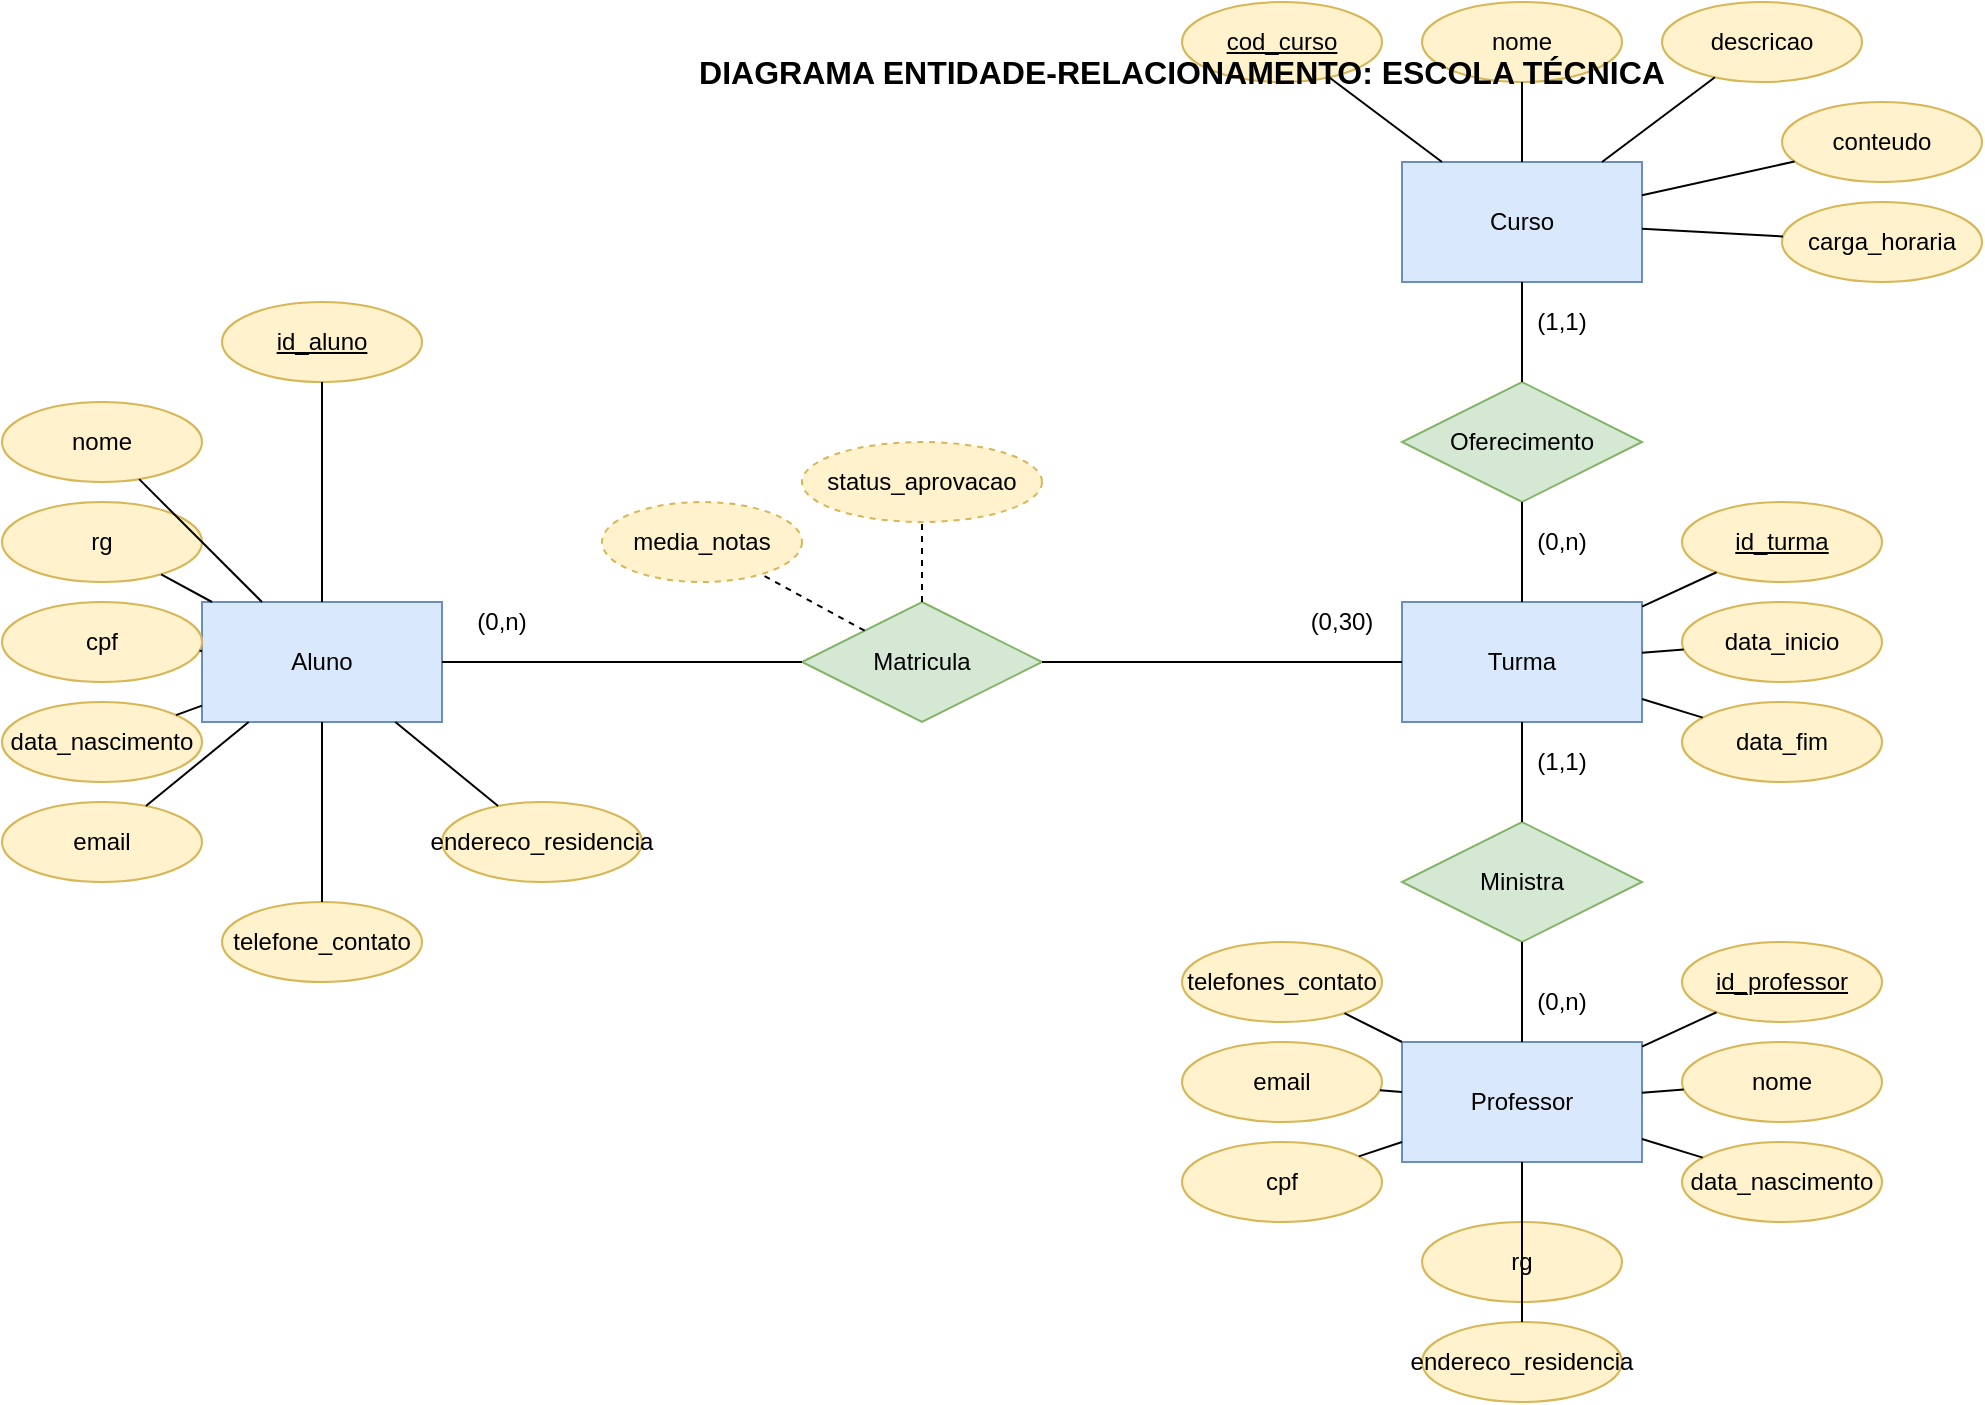 <mxfile version="21.0.0" type="device">
  <diagram id="Escola_Tecnica_ER" name="Modelo Conceitual - Escola Técnica">
    <mxGraphModel dx="1600" dy="900" grid="1" gridSize="10" guides="1" tooltips="1" connect="1" arrows="1" fold="1" page="1" pageScale="1" pageWidth="1169" pageHeight="827" math="0" shadow="0">
      <root>
        <mxCell id="0" />
        <mxCell id="1" parent="0" />

        <!-- Entidades -->
        <mxCell id="E1" value="Aluno" style="rounded=0;whiteSpace=wrap;html=1;fillColor=#dae8fc;strokeColor=#6c8ebf;" vertex="1" parent="1">
          <mxGeometry x="100" y="300" width="120" height="60" as="geometry" />
        </mxCell>
        <mxCell id="E2" value="Curso" style="rounded=0;whiteSpace=wrap;html=1;fillColor=#dae8fc;strokeColor=#6c8ebf;" vertex="1" parent="1">
          <mxGeometry x="700" y="80" width="120" height="60" as="geometry" />
        </mxCell>
        <mxCell id="E3" value="Turma" style="rounded=0;whiteSpace=wrap;html=1;fillColor=#dae8fc;strokeColor=#6c8ebf;" vertex="1" parent="1">
          <mxGeometry x="700" y="300" width="120" height="60" as="geometry" />
        </mxCell>
        <mxCell id="E4" value="Professor" style="rounded=0;whiteSpace=wrap;html=1;fillColor=#dae8fc;strokeColor=#6c8ebf;" vertex="1" parent="1">
          <mxGeometry x="700" y="520" width="120" height="60" as="geometry" />
        </mxCell>

        <!-- Atributos de Aluno -->
        <mxCell id="A1_1" value="id_aluno" style="ellipse;whiteSpace=wrap;html=1;fillColor=#fff2cc;strokeColor=#d6b656;fontStyle=4" vertex="1" parent="1">
          <mxGeometry x="110" y="150" width="100" height="40" as="geometry" />
        </mxCell>
        <mxCell id="A1_2" value="nome" style="ellipse;whiteSpace=wrap;html=1;fillColor=#fff2cc;strokeColor=#d6b656;" vertex="1" parent="1">
          <mxGeometry x="0" y="200" width="100" height="40" as="geometry" />
        </mxCell>
        <mxCell id="A1_3" value="rg" style="ellipse;whiteSpace=wrap;html=1;fillColor=#fff2cc;strokeColor=#d6b656;" vertex="1" parent="1">
          <mxGeometry x="0" y="250" width="100" height="40" as="geometry" />
        </mxCell>
        <mxCell id="A1_4" value="cpf" style="ellipse;whiteSpace=wrap;html=1;fillColor=#fff2cc;strokeColor=#d6b656;" vertex="1" parent="1">
          <mxGeometry x="0" y="300" width="100" height="40" as="geometry" />
        </mxCell>
        <mxCell id="A1_5" value="data_nascimento" style="ellipse;whiteSpace=wrap;html=1;fillColor=#fff2cc;strokeColor=#d6b656;" vertex="1" parent="1">
          <mxGeometry x="0" y="350" width="100" height="40" as="geometry" />
        </mxCell>
        <mxCell id="A1_6" value="email" style="ellipse;whiteSpace=wrap;html=1;fillColor=#fff2cc;strokeColor=#d6b656;" vertex="1" parent="1">
          <mxGeometry x="0" y="400" width="100" height="40" as="geometry" />
        </mxCell>
        <mxCell id="A1_7" value="telefone_contato" style="ellipse;whiteSpace=wrap;html=1;fillColor=#fff2cc;strokeColor=#d6b656;" vertex="1" parent="1">
          <mxGeometry x="110" y="450" width="100" height="40" as="geometry" />
        </mxCell>
        <mxCell id="A1_8" value="endereco_residencia" style="ellipse;whiteSpace=wrap;html=1;fillColor=#fff2cc;strokeColor=#d6b656;" vertex="1" parent="1">
          <mxGeometry x="220" y="400" width="100" height="40" as="geometry" />
        </mxCell>

        <!-- Conexões Atributos de Aluno -->
        <mxCell id="C_A1_1" value="" style="endArrow=none;html=1;rounded=0;" edge="1" parent="1" source="E1" target="A1_1">
          <mxGeometry relative="1" as="geometry"/>
        </mxCell>
        <mxCell id="C_A1_2" value="" style="endArrow=none;html=1;rounded=0;" edge="1" parent="1" source="E1" target="A1_2">
          <mxGeometry relative="1" as="geometry"/>
        </mxCell>
        <mxCell id="C_A1_3" value="" style="endArrow=none;html=1;rounded=0;" edge="1" parent="1" source="E1" target="A1_3">
          <mxGeometry relative="1" as="geometry"/>
        </mxCell>
        <mxCell id="C_A1_4" value="" style="endArrow=none;html=1;rounded=0;" edge="1" parent="1" source="E1" target="A1_4">
          <mxGeometry relative="1" as="geometry"/>
        </mxCell>
        <mxCell id="C_A1_5" value="" style="endArrow=none;html=1;rounded=0;" edge="1" parent="1" source="E1" target="A1_5">
          <mxGeometry relative="1" as="geometry"/>
        </mxCell>
        <mxCell id="C_A1_6" value="" style="endArrow=none;html=1;rounded=0;" edge="1" parent="1" source="E1" target="A1_6">
          <mxGeometry relative="1" as="geometry"/>
        </mxCell>
        <mxCell id="C_A1_7" value="" style="endArrow=none;html=1;rounded=0;" edge="1" parent="1" source="E1" target="A1_7">
          <mxGeometry relative="1" as="geometry"/>
        </mxCell>
        <mxCell id="C_A1_8" value="" style="endArrow=none;html=1;rounded=0;" edge="1" parent="1" source="E1" target="A1_8">
          <mxGeometry relative="1" as="geometry"/>
        </mxCell>

        <!-- Atributos de Curso -->
        <mxCell id="A2_1" value="cod_curso" style="ellipse;whiteSpace=wrap;html=1;fillColor=#fff2cc;strokeColor=#d6b656;fontStyle=4" vertex="1" parent="1">
          <mxGeometry x="590" y="0" width="100" height="40" as="geometry" />
        </mxCell>
        <mxCell id="A2_2" value="nome" style="ellipse;whiteSpace=wrap;html=1;fillColor=#fff2cc;strokeColor=#d6b656;" vertex="1" parent="1">
          <mxGeometry x="710" y="0" width="100" height="40" as="geometry" />
        </mxCell>
        <mxCell id="A2_3" value="descricao" style="ellipse;whiteSpace=wrap;html=1;fillColor=#fff2cc;strokeColor=#d6b656;" vertex="1" parent="1">
          <mxGeometry x="830" y="0" width="100" height="40" as="geometry" />
        </mxCell>
        <mxCell id="A2_4" value="conteudo" style="ellipse;whiteSpace=wrap;html=1;fillColor=#fff2cc;strokeColor=#d6b656;" vertex="1" parent="1">
          <mxGeometry x="890" y="50" width="100" height="40" as="geometry" />
        </mxCell>
        <mxCell id="A2_5" value="carga_horaria" style="ellipse;whiteSpace=wrap;html=1;fillColor=#fff2cc;strokeColor=#d6b656;" vertex="1" parent="1">
          <mxGeometry x="890" y="100" width="100" height="40" as="geometry" />
        </mxCell>

        <!-- Conexões Atributos de Curso -->
        <mxCell id="C_A2_1" value="" style="endArrow=none;html=1;rounded=0;" edge="1" parent="1" source="E2" target="A2_1">
          <mxGeometry relative="1" as="geometry"/>
        </mxCell>
        <mxCell id="C_A2_2" value="" style="endArrow=none;html=1;rounded=0;" edge="1" parent="1" source="E2" target="A2_2">
          <mxGeometry relative="1" as="geometry"/>
        </mxCell>
         <mxCell id="C_A2_3" value="" style="endArrow=none;html=1;rounded=0;" edge="1" parent="1" source="E2" target="A2_3">
          <mxGeometry relative="1" as="geometry"/>
        </mxCell>
         <mxCell id="C_A2_4" value="" style="endArrow=none;html=1;rounded=0;" edge="1" parent="1" source="E2" target="A2_4">
          <mxGeometry relative="1" as="geometry"/>
        </mxCell>
         <mxCell id="C_A2_5" value="" style="endArrow=none;html=1;rounded=0;" edge="1" parent="1" source="E2" target="A2_5">
          <mxGeometry relative="1" as="geometry"/>
        </mxCell>

        <!-- Atributos de Turma -->
        <mxCell id="A3_1" value="id_turma" style="ellipse;whiteSpace=wrap;html=1;fillColor=#fff2cc;strokeColor=#d6b656;fontStyle=4" vertex="1" parent="1">
          <mxGeometry x="840" y="250" width="100" height="40" as="geometry" />
        </mxCell>
        <mxCell id="A3_2" value="data_inicio" style="ellipse;whiteSpace=wrap;html=1;fillColor=#fff2cc;strokeColor=#d6b656;" vertex="1" parent="1">
          <mxGeometry x="840" y="300" width="100" height="40" as="geometry" />
        </mxCell>
        <mxCell id="A3_3" value="data_fim" style="ellipse;whiteSpace=wrap;html=1;fillColor=#fff2cc;strokeColor=#d6b656;" vertex="1" parent="1">
          <mxGeometry x="840" y="350" width="100" height="40" as="geometry" />
        </mxCell>

        <!-- Conexões Atributos de Turma -->
        <mxCell id="C_A3_1" value="" style="endArrow=none;html=1;rounded=0;" edge="1" parent="1" source="E3" target="A3_1">
          <mxGeometry relative="1" as="geometry"/>
        </mxCell>
        <mxCell id="C_A3_2" value="" style="endArrow=none;html=1;rounded=0;" edge="1" parent="1" source="E3" target="A3_2">
          <mxGeometry relative="1" as="geometry"/>
        </mxCell>
        <mxCell id="C_A3_3" value="" style="endArrow=none;html=1;rounded=0;" edge="1" parent="1" source="E3" target="A3_3">
          <mxGeometry relative="1" as="geometry"/>
        </mxCell>

        <!-- Atributos de Professor -->
        <mxCell id="A4_1" value="id_professor" style="ellipse;whiteSpace=wrap;html=1;fillColor=#fff2cc;strokeColor=#d6b656;fontStyle=4" vertex="1" parent="1">
          <mxGeometry x="840" y="470" width="100" height="40" as="geometry" />
        </mxCell>
        <mxCell id="A4_2" value="nome" style="ellipse;whiteSpace=wrap;html=1;fillColor=#fff2cc;strokeColor=#d6b656;" vertex="1" parent="1">
          <mxGeometry x="840" y="520" width="100" height="40" as="geometry" />
        </mxCell>
        <mxCell id="A4_3" value="data_nascimento" style="ellipse;whiteSpace=wrap;html=1;fillColor=#fff2cc;strokeColor=#d6b656;" vertex="1" parent="1">
          <mxGeometry x="840" y="570" width="100" height="40" as="geometry" />
        </mxCell>
        <mxCell id="A4_4" value="rg" style="ellipse;whiteSpace=wrap;html=1;fillColor=#fff2cc;strokeColor=#d6b656;" vertex="1" parent="1">
          <mxGeometry x="710" y="610" width="100" height="40" as="geometry" />
        </mxCell>
        <mxCell id="A4_5" value="cpf" style="ellipse;whiteSpace=wrap;html=1;fillColor=#fff2cc;strokeColor=#d6b656;" vertex="1" parent="1">
          <mxGeometry x="590" y="570" width="100" height="40" as="geometry" />
        </mxCell>
        <mxCell id="A4_6" value="email" style="ellipse;whiteSpace=wrap;html=1;fillColor=#fff2cc;strokeColor=#d6b656;" vertex="1" parent="1">
          <mxGeometry x="590" y="520" width="100" height="40" as="geometry" />
        </mxCell>
        <mxCell id="A4_7" value="telefones_contato" style="ellipse;whiteSpace=wrap;html=1;fillColor=#fff2cc;strokeColor=#d6b656;" vertex="1" parent="1">
          <mxGeometry x="590" y="470" width="100" height="40" as="geometry" />
        </mxCell>
        <mxCell id="A4_8" value="endereco_residencia" style="ellipse;whiteSpace=wrap;html=1;fillColor=#fff2cc;strokeColor=#d6b656;" vertex="1" parent="1">
          <mxGeometry x="710" y="660" width="100" height="40" as="geometry" />
        </mxCell>

        <!-- Conexões Atributos de Professor -->
         <mxCell id="C_A4_1" value="" style="endArrow=none;html=1;rounded=0;" edge="1" parent="1" source="E4" target="A4_1">
          <mxGeometry relative="1" as="geometry"/>
        </mxCell>
        <mxCell id="C_A4_2" value="" style="endArrow=none;html=1;rounded=0;" edge="1" parent="1" source="E4" target="A4_2">
          <mxGeometry relative="1" as="geometry"/>
        </mxCell>
        <mxCell id="C_A4_3" value="" style="endArrow=none;html=1;rounded=0;" edge="1" parent="1" source="E4" target="A4_3">
          <mxGeometry relative="1" as="geometry"/>
        </mxCell>
        <mxCell id="C_A4_4" value="" style="endArrow=none;html=1;rounded=0;" edge="1" parent="1" source="E4" target="A4_4">
          <mxGeometry relative="1" as="geometry"/>
        </mxCell>
        <mxCell id="C_A4_5" value="" style="endArrow=none;html=1;rounded=0;" edge="1" parent="1" source="E4" target="A4_5">
          <mxGeometry relative="1" as="geometry"/>
        </mxCell>
        <mxCell id="C_A4_6" value="" style="endArrow=none;html=1;rounded=0;" edge="1" parent="1" source="E4" target="A4_6">
          <mxGeometry relative="1" as="geometry"/>
        </mxCell>
        <mxCell id="C_A4_7" value="" style="endArrow=none;html=1;rounded=0;" edge="1" parent="1" source="E4" target="A4_7">
          <mxGeometry relative="1" as="geometry"/>
        </mxCell>
        <mxCell id="C_A4_8" value="" style="endArrow=none;html=1;rounded=0;" edge="1" parent="1" source="E4" target="A4_8">
          <mxGeometry relative="1" as="geometry"/>
        </mxCell>

        <!-- Relacionamentos -->
        <mxCell id="R1" value="Matricula" style="rhombus;whiteSpace=wrap;html=1;fillColor=#d5e8d4;strokeColor=#82b366;" vertex="1" parent="1">
          <mxGeometry x="400" y="300" width="120" height="60" as="geometry" />
        </mxCell>
        <mxCell id="R2" value="Oferecimento" style="rhombus;whiteSpace=wrap;html=1;fillColor=#d5e8d4;strokeColor=#82b366;" vertex="1" parent="1">
          <mxGeometry x="700" y="190" width="120" height="60" as="geometry" />
        </mxCell>
        <mxCell id="R3" value="Ministra" style="rhombus;whiteSpace=wrap;html=1;fillColor=#d5e8d4;strokeColor=#82b366;" vertex="1" parent="1">
          <mxGeometry x="700" y="410" width="120" height="60" as="geometry" />
        </mxCell>

        <!-- Atributos de Relacionamento Matricula -->
         <mxCell id="AR1_1" value="status_aprovacao" style="ellipse;whiteSpace=wrap;html=1;fillColor=#fff2cc;strokeColor=#d6b656;dashed=1;" vertex="1" parent="1">
          <mxGeometry x="400" y="220" width="120" height="40" as="geometry" />
        </mxCell>
        <mxCell id="AR1_2" value="media_notas" style="ellipse;whiteSpace=wrap;html=1;fillColor=#fff2cc;strokeColor=#d6b656;dashed=1;" vertex="1" parent="1">
          <mxGeometry x="300" y="250" width="100" height="40" as="geometry" />
        </mxCell>

        <!-- Conexões Atributos de Matricula -->
         <mxCell id="C_AR1_1" value="" style="endArrow=none;html=1;rounded=0;dashed=1;" edge="1" parent="1" source="R1" target="AR1_1">
            <mxGeometry relative="1" as="geometry"/>
        </mxCell>
        <mxCell id="C_AR1_2" value="" style="endArrow=none;html=1;rounded=0;dashed=1;" edge="1" parent="1" source="R1" target="AR1_2">
            <mxGeometry relative="1" as="geometry"/>
        </mxCell>

        <!-- Conexões Entidade-Relacionamento -->
        <mxCell id="C_E1_R1" value="" style="endArrow=none;html=1;rounded=0;" edge="1" parent="1" source="E1" target="R1">
          <mxGeometry relative="1" as="geometry"/>
        </mxCell>
        <mxCell id="Card_E1_R1" value="(0,n)" style="text;html=1;strokeColor=none;fillColor=none;align=center;verticalAlign=middle;whiteSpace=wrap;rounded=0;" vertex="1" parent="1">
          <mxGeometry x="230" y="300" width="40" height="20" as="geometry" />
        </mxCell>

        <mxCell id="C_R1_E3" value="" style="endArrow=none;html=1;rounded=0;" edge="1" parent="1" source="R1" target="E3">
          <mxGeometry relative="1" as="geometry"/>
        </mxCell>
         <mxCell id="Card_R1_E3" value="(0,30)" style="text;html=1;strokeColor=none;fillColor=none;align=center;verticalAlign=middle;whiteSpace=wrap;rounded=0;" vertex="1" parent="1">
          <mxGeometry x="650" y="300" width="40" height="20" as="geometry" />
        </mxCell>

        <mxCell id="C_E2_R2" value="" style="endArrow=none;html=1;rounded=0;" edge="1" parent="1" source="E2" target="R2">
          <mxGeometry relative="1" as="geometry"/>
        </mxCell>
        <mxCell id="Card_E2_R2" value="(1,1)" style="text;html=1;strokeColor=none;fillColor=none;align=center;verticalAlign=middle;whiteSpace=wrap;rounded=0;" vertex="1" parent="1">
          <mxGeometry x="760" y="150" width="40" height="20" as="geometry" />
        </mxCell>

        <mxCell id="C_R2_E3" value="" style="endArrow=none;html=1;rounded=0;" edge="1" parent="1" source="R2" target="E3">
          <mxGeometry relative="1" as="geometry"/>
        </mxCell>
        <mxCell id="Card_R2_E3" value="(0,n)" style="text;html=1;strokeColor=none;fillColor=none;align=center;verticalAlign=middle;whiteSpace=wrap;rounded=0;" vertex="1" parent="1">
          <mxGeometry x="760" y="260" width="40" height="20" as="geometry" />
        </mxCell>

        <mxCell id="C_E3_R3" value="" style="endArrow=none;html=1;rounded=0;" edge="1" parent="1" source="E3" target="R3">
          <mxGeometry relative="1" as="geometry"/>
        </mxCell>
        <mxCell id="Card_E3_R3" value="(1,1)" style="text;html=1;strokeColor=none;fillColor=none;align=center;verticalAlign=middle;whiteSpace=wrap;rounded=0;" vertex="1" parent="1">
          <mxGeometry x="760" y="370" width="40" height="20" as="geometry" />
        </mxCell>

        <mxCell id="C_R3_E4" value="" style="endArrow=none;html=1;rounded=0;" edge="1" parent="1" source="R3" target="E4">
          <mxGeometry relative="1" as="geometry"/>
        </mxCell>
        <mxCell id="Card_R3_E4" value="(0,n)" style="text;html=1;strokeColor=none;fillColor=none;align=center;verticalAlign=middle;whiteSpace=wrap;rounded=0;" vertex="1" parent="1">
          <mxGeometry x="760" y="490" width="40" height="20" as="geometry" />
        </mxCell>

        <!-- Título do Diagrama -->
        <mxCell id="Title" value="DIAGRAMA ENTIDADE-RELACIONAMENTO: ESCOLA TÉCNICA" style="text;html=1;strokeColor=none;fillColor=none;align=center;verticalAlign=middle;whiteSpace=wrap;rounded=0;fontSize=16;fontStyle=1" vertex="1" parent="1">
          <mxGeometry x="290" y="20" width="600" height="30" as="geometry" />
        </mxCell>
      </root>
    </mxGraphModel>
  </diagram>
</mxfile>
